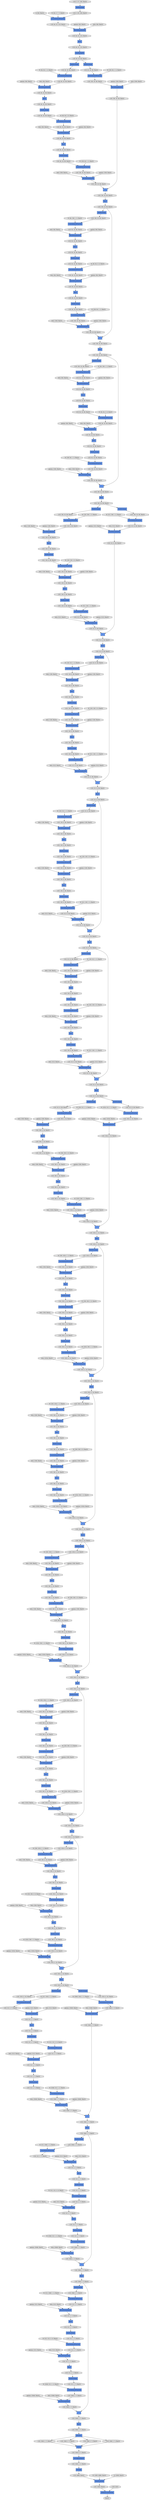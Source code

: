 digraph graphname{rankdir=TB;47201099251856 [label="beta: (512), float32",shape="octagon",fillcolor="#E0E0E0",style="filled"];47202326511824 [label="(128, 1024, 4, 14), float32",shape="octagon",fillcolor="#E0E0E0",style="filled"];47202326577488 [label="(128, 256, 4, 14), float32",shape="octagon",fillcolor="#E0E0E0",style="filled"];47200996032848 [label="W: (128, 512, 1, 1), float32",shape="octagon",fillcolor="#E0E0E0",style="filled"];47202326577616 [label="BatchNormalization",shape="record",fillcolor="#6495ED",style="filled"];47201099252240 [label="W: (512, 512, 3, 3), float32",shape="octagon",fillcolor="#E0E0E0",style="filled"];47200343884304 [label="b: (64), float32",shape="octagon",fillcolor="#E0E0E0",style="filled"];47202326577744 [label="(128, 256, 4, 14), float32",shape="octagon",fillcolor="#E0E0E0",style="filled"];47202326512208 [label="(128, 256, 4, 14), float32",shape="octagon",fillcolor="#E0E0E0",style="filled"];47202326577872 [label="BatchNormalization",shape="record",fillcolor="#6495ED",style="filled"];47200996033296 [label="gamma: (128), float32",shape="octagon",fillcolor="#E0E0E0",style="filled"];47202326578000 [label="(128, 256, 4, 14), float32",shape="octagon",fillcolor="#E0E0E0",style="filled"];47201099252688 [label="gamma: (512), float32",shape="octagon",fillcolor="#E0E0E0",style="filled"];47202326512592 [label="BatchNormalization",shape="record",fillcolor="#6495ED",style="filled"];47200996033616 [label="beta: (128), float32",shape="octagon",fillcolor="#E0E0E0",style="filled"];47202326578384 [label="(128, 256, 4, 14), float32",shape="octagon",fillcolor="#E0E0E0",style="filled"];47202326512848 [label="BatchNormalization",shape="record",fillcolor="#6495ED",style="filled"];47201099253008 [label="beta: (512), float32",shape="octagon",fillcolor="#E0E0E0",style="filled"];47202326512912 [label="(128, 256, 4, 14), float32",shape="octagon",fillcolor="#E0E0E0",style="filled"];47202326513040 [label="Convolution2DFunction",shape="record",fillcolor="#6495ED",style="filled"];47200996034000 [label="W: (128, 128, 3, 3), float32",shape="octagon",fillcolor="#E0E0E0",style="filled"];47202326513168 [label="(128, 256, 4, 14), float32",shape="octagon",fillcolor="#E0E0E0",style="filled"];47201099253392 [label="W: (2048, 512, 1, 1), float32",shape="octagon",fillcolor="#E0E0E0",style="filled"];47202326513296 [label="HaloExchange",shape="record",fillcolor="#6495ED",style="filled"];47202326513424 [label="(128, 256, 4, 14), float32",shape="octagon",fillcolor="#E0E0E0",style="filled"];47202326579024 [label="Convolution2DFunction",shape="record",fillcolor="#6495ED",style="filled"];47202326579088 [label="(128, 256, 4, 14), float32",shape="octagon",fillcolor="#E0E0E0",style="filled"];47200996034448 [label="gamma: (128), float32",shape="octagon",fillcolor="#E0E0E0",style="filled"];47202326579216 [label="ReLU",shape="record",fillcolor="#6495ED",style="filled"];47201099253840 [label="gamma: (2048), float32",shape="octagon",fillcolor="#E0E0E0",style="filled"];47202326579344 [label="(128, 256, 4, 14), float32",shape="octagon",fillcolor="#E0E0E0",style="filled"];47202326513808 [label="(128, 256, 4, 14), float32",shape="octagon",fillcolor="#E0E0E0",style="filled"];47202319435920 [label="BatchNormalization",shape="record",fillcolor="#6495ED",style="filled"];47200996034768 [label="beta: (128), float32",shape="octagon",fillcolor="#E0E0E0",style="filled"];47202326579472 [label="_ + _",shape="record",fillcolor="#6495ED",style="filled"];47201099254160 [label="beta: (2048), float32",shape="octagon",fillcolor="#E0E0E0",style="filled"];47202326579600 [label="(128, 256, 4, 14), float32",shape="octagon",fillcolor="#E0E0E0",style="filled"];47200343886288 [label="W: (64, 3, 7, 7), float32",shape="octagon",fillcolor="#E0E0E0",style="filled"];47202326514192 [label="Convolution2DFunction",shape="record",fillcolor="#6495ED",style="filled"];47200996035152 [label="W: (512, 128, 1, 1), float32",shape="octagon",fillcolor="#E0E0E0",style="filled"];47202326579856 [label="(128, 1024, 4, 14), float32",shape="octagon",fillcolor="#E0E0E0",style="filled"];47202326579920 [label="HaloExchange",shape="record",fillcolor="#6495ED",style="filled"];47202326579984 [label="(128, 1024, 4, 14), float32",shape="octagon",fillcolor="#E0E0E0",style="filled"];47202326514448 [label="BatchNormalization",shape="record",fillcolor="#6495ED",style="filled"];47202326514512 [label="(128, 256, 4, 14), float32",shape="octagon",fillcolor="#E0E0E0",style="filled"];47202326580112 [label="(128, 1024, 4, 14), float32",shape="octagon",fillcolor="#E0E0E0",style="filled"];47201099254736 [label="W: (512, 2048, 1, 1), float32",shape="octagon",fillcolor="#E0E0E0",style="filled"];47202326580176 [label="ReLU",shape="record",fillcolor="#6495ED",style="filled"];47202326514640 [label="ReLU",shape="record",fillcolor="#6495ED",style="filled"];47200996035600 [label="gamma: (512), float32",shape="octagon",fillcolor="#E0E0E0",style="filled"];47202326514768 [label="(128, 256, 4, 14), float32",shape="octagon",fillcolor="#E0E0E0",style="filled"];47202326580368 [label="BatchNormalization",shape="record",fillcolor="#6495ED",style="filled"];47202319436944 [label="HaloExchange",shape="record",fillcolor="#6495ED",style="filled"];47202326514896 [label="_ + _",shape="record",fillcolor="#6495ED",style="filled"];47202318978256 [label="(128, 3, 57, 226), float32",shape="octagon",fillcolor="#E0E0E0",style="filled"];47202326515024 [label="(128, 256, 4, 14), float32",shape="octagon",fillcolor="#E0E0E0",style="filled"];47200996035920 [label="beta: (512), float32",shape="octagon",fillcolor="#E0E0E0",style="filled"];47201099255184 [label="gamma: (512), float32",shape="octagon",fillcolor="#E0E0E0",style="filled"];47202326580624 [label="Convolution2DFunction",shape="record",fillcolor="#6495ED",style="filled"];47202326580688 [label="(128, 1024, 4, 14), float32",shape="octagon",fillcolor="#E0E0E0",style="filled"];47202326515216 [label="ReLU",shape="record",fillcolor="#6495ED",style="filled"];47202326515344 [label="HaloExchange",shape="record",fillcolor="#6495ED",style="filled"];47201099255504 [label="beta: (512), float32",shape="octagon",fillcolor="#E0E0E0",style="filled"];47202326515408 [label="(128, 1024, 4, 14), float32",shape="octagon",fillcolor="#E0E0E0",style="filled"];47202326515536 [label="(128, 1024, 4, 14), float32",shape="octagon",fillcolor="#E0E0E0",style="filled"];47202326515600 [label="Convolution2DFunction",shape="record",fillcolor="#6495ED",style="filled"];47200996036496 [label="W: (128, 512, 1, 1), float32",shape="octagon",fillcolor="#E0E0E0",style="filled"];47202319044560 [label="Convolution2DFunction",shape="record",fillcolor="#6495ED",style="filled"];47202326548624 [label="(128, 256, 4, 14), float32",shape="octagon",fillcolor="#E0E0E0",style="filled"];47202326679760 [label="(128, 2048, 2, 7), float32",shape="octagon",fillcolor="#E0E0E0",style="filled"];47202270482640 [label="(128, 64, 16, 56), float32",shape="octagon",fillcolor="#E0E0E0",style="filled"];47202270482704 [label="(128, 64, 16, 56), float32",shape="octagon",fillcolor="#E0E0E0",style="filled"];47202326679888 [label="(128, 2048, 2, 7), float32",shape="octagon",fillcolor="#E0E0E0",style="filled"];47202270482768 [label="Convolution2DFunction",shape="record",fillcolor="#6495ED",style="filled"];47201099190672 [label="W: (256, 256, 3, 3), float32",shape="octagon",fillcolor="#E0E0E0",style="filled"];47202326548880 [label="(128, 256, 4, 14), float32",shape="octagon",fillcolor="#E0E0E0",style="filled"];47200996004240 [label="gamma: (128), float32",shape="octagon",fillcolor="#E0E0E0",style="filled"];47202270482832 [label="BatchNormalization",shape="record",fillcolor="#6495ED",style="filled"];47202326549072 [label="_ + _",shape="record",fillcolor="#6495ED",style="filled"];47202326549136 [label="HaloExchange",shape="record",fillcolor="#6495ED",style="filled"];47202270483088 [label="BatchNormalization",shape="record",fillcolor="#6495ED",style="filled"];47200996004560 [label="beta: (128), float32",shape="octagon",fillcolor="#E0E0E0",style="filled"];47202326680336 [label="(128, 2048, 2, 7), float32",shape="octagon",fillcolor="#E0E0E0",style="filled"];47202326549264 [label="(128, 1024, 4, 14), float32",shape="octagon",fillcolor="#E0E0E0",style="filled"];47202270483216 [label="HaloExchange",shape="record",fillcolor="#6495ED",style="filled"];47201099191120 [label="gamma: (256), float32",shape="octagon",fillcolor="#E0E0E0",style="filled"];47202326549392 [label="(128, 1024, 4, 14), float32",shape="octagon",fillcolor="#E0E0E0",style="filled"];47202270483344 [label="(128, 256, 16, 56), float32",shape="octagon",fillcolor="#E0E0E0",style="filled"];47202326549456 [label="BatchNormalization",shape="record",fillcolor="#6495ED",style="filled"];47202326680592 [label="(128, 2048, 2, 7), float32",shape="octagon",fillcolor="#E0E0E0",style="filled"];47200996004944 [label="W: (128, 128, 3, 3), float32",shape="octagon",fillcolor="#E0E0E0",style="filled"];47202326549648 [label="Convolution2DFunction",shape="record",fillcolor="#6495ED",style="filled"];47201099191440 [label="beta: (256), float32",shape="octagon",fillcolor="#E0E0E0",style="filled"];47202326680848 [label="(128), int32",shape="octagon",fillcolor="#E0E0E0",style="filled"];47202326680912 [label="(128, 2048, 2, 7), float32",shape="octagon",fillcolor="#E0E0E0",style="filled"];47202326549904 [label="Convolution2DFunction",shape="record",fillcolor="#6495ED",style="filled"];47202268779920 [label="MaxPoolingND",shape="record",fillcolor="#6495ED",style="filled"];47202326549968 [label="(128, 1024, 4, 14), float32",shape="octagon",fillcolor="#E0E0E0",style="filled"];47202270483920 [label="(128, 64, 16, 56), float32",shape="octagon",fillcolor="#E0E0E0",style="filled"];47201099191824 [label="W: (1024, 256, 1, 1), float32",shape="octagon",fillcolor="#E0E0E0",style="filled"];47200996005392 [label="gamma: (128), float32",shape="octagon",fillcolor="#E0E0E0",style="filled"];47202326681232 [label="(128, 2048, 8, 7), float32",shape="octagon",fillcolor="#E0E0E0",style="filled"];47202270484240 [label="(128, 256, 16, 56), float32",shape="octagon",fillcolor="#E0E0E0",style="filled"];47200996005712 [label="beta: (128), float32",shape="octagon",fillcolor="#E0E0E0",style="filled"];47202326550480 [label="HaloExchange",shape="record",fillcolor="#6495ED",style="filled"];47201099192272 [label="gamma: (1024), float32",shape="octagon",fillcolor="#E0E0E0",style="filled"];47202326681616 [label="LinearFunction",shape="record",fillcolor="#6495ED",style="filled"];47202326550544 [label="(128, 1024, 4, 14), float32",shape="octagon",fillcolor="#E0E0E0",style="filled"];47202326681744 [label="(128, 2048, 2, 1), float32",shape="octagon",fillcolor="#E0E0E0",style="filled"];47202326550736 [label="(128, 1024, 4, 14), float32",shape="octagon",fillcolor="#E0E0E0",style="filled"];47200996006096 [label="W: (512, 128, 1, 1), float32",shape="octagon",fillcolor="#E0E0E0",style="filled"];47202319210704 [label="(128, 64, 32, 113), float32",shape="octagon",fillcolor="#E0E0E0",style="filled"];47201099192592 [label="beta: (1024), float32",shape="octagon",fillcolor="#E0E0E0",style="filled"];47202270484816 [label="HaloExchange",shape="record",fillcolor="#6495ED",style="filled"];47202270484944 [label="(128, 256, 16, 56), float32",shape="octagon",fillcolor="#E0E0E0",style="filled"];47202326551056 [label="ReLU",shape="record",fillcolor="#6495ED",style="filled"];47202326551120 [label="(128, 256, 4, 14), float32",shape="octagon",fillcolor="#E0E0E0",style="filled"];47200996006544 [label="gamma: (512), float32",shape="octagon",fillcolor="#E0E0E0",style="filled"];47202270485136 [label="ReLU",shape="record",fillcolor="#6495ED",style="filled"];47201099193232 [label="W: (256, 1024, 1, 1), float32",shape="octagon",fillcolor="#E0E0E0",style="filled"];47202326682576 [label="(128, 4096), float32",shape="octagon",fillcolor="#E0E0E0",style="filled"];47202326551504 [label="Convolution2DFunction",shape="record",fillcolor="#6495ED",style="filled"];47200996006864 [label="beta: (512), float32",shape="octagon",fillcolor="#E0E0E0",style="filled"];47202270485584 [label="(128, 64, 16, 56), float32",shape="octagon",fillcolor="#E0E0E0",style="filled"];47202326551760 [label="BatchNormalization",shape="record",fillcolor="#6495ED",style="filled"];47202326551824 [label="(128, 256, 4, 14), float32",shape="octagon",fillcolor="#E0E0E0",style="filled"];47202270485776 [label="(128, 256, 16, 56), float32",shape="octagon",fillcolor="#E0E0E0",style="filled"];47201099193680 [label="gamma: (256), float32",shape="octagon",fillcolor="#E0E0E0",style="filled"];47200996007248 [label="W: (512, 256, 1, 1), float32",shape="octagon",fillcolor="#E0E0E0",style="filled"];47202326683024 [label="(128, 1000), float32",shape="octagon",fillcolor="#E0E0E0",style="filled"];47202326551952 [label="ReLU",shape="record",fillcolor="#6495ED",style="filled"];47202270485968 [label="Convolution2DFunction",shape="record",fillcolor="#6495ED",style="filled"];47202326683152 [label="float32",shape="octagon",fillcolor="#E0E0E0",style="filled"];47202326552080 [label="(128, 256, 4, 14), float32",shape="octagon",fillcolor="#E0E0E0",style="filled"];47201099194000 [label="beta: (256), float32",shape="octagon",fillcolor="#E0E0E0",style="filled"];47202326552208 [label="HaloExchange",shape="record",fillcolor="#6495ED",style="filled"];47202270486160 [label="ReLU",shape="record",fillcolor="#6495ED",style="filled"];47202326552336 [label="(128, 256, 4, 14), float32",shape="octagon",fillcolor="#E0E0E0",style="filled"];47200996007696 [label="gamma: (512), float32",shape="octagon",fillcolor="#E0E0E0",style="filled"];47202270486288 [label="(128, 256, 16, 56), float32",shape="octagon",fillcolor="#E0E0E0",style="filled"];47202326552528 [label="ReLU",shape="record",fillcolor="#6495ED",style="filled"];47202270519376 [label="HaloExchange",shape="record",fillcolor="#6495ED",style="filled"];47202326421648 [label="(128, 128, 8, 28), float32",shape="octagon",fillcolor="#E0E0E0",style="filled"];47202326421776 [label="BatchNormalization",shape="record",fillcolor="#6495ED",style="filled"];47202270519568 [label="BatchNormalization",shape="record",fillcolor="#6495ED",style="filled"];47202270519632 [label="(128, 64, 16, 56), float32",shape="octagon",fillcolor="#E0E0E0",style="filled"];47201099129232 [label="W: (256, 1024, 1, 1), float32",shape="octagon",fillcolor="#E0E0E0",style="filled"];47202326421904 [label="(128, 128, 8, 28), float32",shape="octagon",fillcolor="#E0E0E0",style="filled"];47202270519696 [label="Convolution2DFunction",shape="record",fillcolor="#6495ED",style="filled"];47202326422032 [label="BatchNormalization",shape="record",fillcolor="#6495ED",style="filled"];47202326422160 [label="(128, 128, 8, 28), float32",shape="octagon",fillcolor="#E0E0E0",style="filled"];47201099129680 [label="gamma: (256), float32",shape="octagon",fillcolor="#E0E0E0",style="filled"];47202270520144 [label="_ + _",shape="record",fillcolor="#6495ED",style="filled"];47202270520208 [label="(128, 256, 16, 56), float32",shape="octagon",fillcolor="#E0E0E0",style="filled"];47202270520272 [label="(128, 256, 16, 56), float32",shape="octagon",fillcolor="#E0E0E0",style="filled"];47202326422544 [label="(128, 128, 8, 28), float32",shape="octagon",fillcolor="#E0E0E0",style="filled"];47202270520336 [label="(128, 256, 16, 56), float32",shape="octagon",fillcolor="#E0E0E0",style="filled"];47201099130000 [label="beta: (256), float32",shape="octagon",fillcolor="#E0E0E0",style="filled"];47202270520464 [label="ReLU",shape="record",fillcolor="#6495ED",style="filled"];47202270520528 [label="(128, 256, 16, 56), float32",shape="octagon",fillcolor="#E0E0E0",style="filled"];47202270520720 [label="(128, 64, 16, 56), float32",shape="octagon",fillcolor="#E0E0E0",style="filled"];47202270520784 [label="Reshape",shape="record",fillcolor="#6495ED",style="filled"];47201099130384 [label="W: (256, 256, 3, 3), float32",shape="octagon",fillcolor="#E0E0E0",style="filled"];47202270520848 [label="BatchNormalization",shape="record",fillcolor="#6495ED",style="filled"];47202270520912 [label="(128, 256, 16, 56), float32",shape="octagon",fillcolor="#E0E0E0",style="filled"];47202326423184 [label="Convolution2DFunction",shape="record",fillcolor="#6495ED",style="filled"];47202326423248 [label="(128, 128, 8, 28), float32",shape="octagon",fillcolor="#E0E0E0",style="filled"];47202270521040 [label="(128, 64, 16, 56), float32",shape="octagon",fillcolor="#E0E0E0",style="filled"];47202326423376 [label="ReLU",shape="record",fillcolor="#6495ED",style="filled"];47202270521232 [label="BatchNormalization",shape="record",fillcolor="#6495ED",style="filled"];47201099130832 [label="gamma: (256), float32",shape="octagon",fillcolor="#E0E0E0",style="filled"];47202326423504 [label="(128, 128, 8, 28), float32",shape="octagon",fillcolor="#E0E0E0",style="filled"];47202270521360 [label="Convolution2DFunction",shape="record",fillcolor="#6495ED",style="filled"];47202326423632 [label="_ + _",shape="record",fillcolor="#6495ED",style="filled"];47202270521424 [label="(128, 256, 16, 56), float32",shape="octagon",fillcolor="#E0E0E0",style="filled"];47202326423760 [label="(128, 128, 8, 28), float32",shape="octagon",fillcolor="#E0E0E0",style="filled"];47201099131152 [label="beta: (256), float32",shape="octagon",fillcolor="#E0E0E0",style="filled"];47202270521680 [label="BatchNormalization",shape="record",fillcolor="#6495ED",style="filled"];47202326423952 [label="ReLU",shape="record",fillcolor="#6495ED",style="filled"];47202326424016 [label="HaloExchange",shape="record",fillcolor="#6495ED",style="filled"];47202270521808 [label="ReLU",shape="record",fillcolor="#6495ED",style="filled"];47202326424144 [label="(128, 512, 8, 28), float32",shape="octagon",fillcolor="#E0E0E0",style="filled"];47202270521936 [label="(128, 64, 16, 56), float32",shape="octagon",fillcolor="#E0E0E0",style="filled"];47201099131536 [label="W: (1024, 256, 1, 1), float32",shape="octagon",fillcolor="#E0E0E0",style="filled"];47202326424272 [label="(128, 512, 8, 28), float32",shape="octagon",fillcolor="#E0E0E0",style="filled"];47202326424336 [label="BatchNormalization",shape="record",fillcolor="#6495ED",style="filled"];47202270522256 [label="(128, 64, 16, 56), float32",shape="octagon",fillcolor="#E0E0E0",style="filled"];47202326424528 [label="ReLU",shape="record",fillcolor="#6495ED",style="filled"];47202270522384 [label="HaloExchange",shape="record",fillcolor="#6495ED",style="filled"];47201099131984 [label="gamma: (1024), float32",shape="octagon",fillcolor="#E0E0E0",style="filled"];47202270522512 [label="(128, 64, 16, 56), float32",shape="octagon",fillcolor="#E0E0E0",style="filled"];47202318920848 [label="ReLU",shape="record",fillcolor="#6495ED",style="filled"];47202326424784 [label="Convolution2DFunction",shape="record",fillcolor="#6495ED",style="filled"];47202326424848 [label="(128, 512, 8, 28), float32",shape="octagon",fillcolor="#E0E0E0",style="filled"];47202270522640 [label="(128, 64, 16, 56), float32",shape="octagon",fillcolor="#E0E0E0",style="filled"];47201099132304 [label="beta: (1024), float32",shape="octagon",fillcolor="#E0E0E0",style="filled"];47202270522960 [label="(128, 64, 16, 56), float32",shape="octagon",fillcolor="#E0E0E0",style="filled"];47202270523088 [label="Convolution2DFunction",shape="record",fillcolor="#6495ED",style="filled"];47202326425360 [label="ReLU",shape="record",fillcolor="#6495ED",style="filled"];47202270523152 [label="(128, 256, 16, 56), float32",shape="octagon",fillcolor="#E0E0E0",style="filled"];47202326425424 [label="(128, 512, 8, 28), float32",shape="octagon",fillcolor="#E0E0E0",style="filled"];47201099132880 [label="W: (256, 1024, 1, 1), float32",shape="octagon",fillcolor="#E0E0E0",style="filled"];47202326425552 [label="(128, 512, 8, 28), float32",shape="octagon",fillcolor="#E0E0E0",style="filled"];47202270523344 [label="HaloExchange",shape="record",fillcolor="#6495ED",style="filled"];47200996077648 [label="gamma: (256), float32",shape="octagon",fillcolor="#E0E0E0",style="filled"];47202319675472 [label="Convolution2DFunction",shape="record",fillcolor="#6495ED",style="filled"];47202270556240 [label="(128, 64, 16, 56), float32",shape="octagon",fillcolor="#E0E0E0",style="filled"];47202326622352 [label="_ + _",shape="record",fillcolor="#6495ED",style="filled"];47202319675536 [label="(128, 512, 8, 28), float32",shape="octagon",fillcolor="#E0E0E0",style="filled"];47200996012176 [label="beta: (512), float32",shape="octagon",fillcolor="#E0E0E0",style="filled"];47202270556368 [label="(128, 64, 32, 113), float32",shape="octagon",fillcolor="#E0E0E0",style="filled"];47202326491408 [label="(128, 256, 4, 14), float32",shape="octagon",fillcolor="#E0E0E0",style="filled"];47202326458640 [label="(128, 512, 8, 28), float32",shape="octagon",fillcolor="#E0E0E0",style="filled"];47202270556432 [label="HaloExchange",shape="record",fillcolor="#6495ED",style="filled"];47202326458704 [label="(128, 512, 8, 28), float32",shape="octagon",fillcolor="#E0E0E0",style="filled"];47202326622608 [label="BatchNormalization",shape="record",fillcolor="#6495ED",style="filled"];47202326491536 [label="BatchNormalization",shape="record",fillcolor="#6495ED",style="filled"];47200996077968 [label="beta: (256), float32",shape="octagon",fillcolor="#E0E0E0",style="filled"];47202270556560 [label="Convolution2DFunction",shape="record",fillcolor="#6495ED",style="filled"];47202326655440 [label="(128, 512, 2, 7), float32",shape="octagon",fillcolor="#E0E0E0",style="filled"];47202326622672 [label="(128, 2048, 2, 7), float32",shape="octagon",fillcolor="#E0E0E0",style="filled"];47202270556624 [label="ReLU",shape="record",fillcolor="#6495ED",style="filled"];47202326491664 [label="(128, 256, 4, 14), float32",shape="octagon",fillcolor="#E0E0E0",style="filled"];47202319675920 [label="(128, 512, 8, 28), float32",shape="octagon",fillcolor="#E0E0E0",style="filled"];47202326655568 [label="BatchNormalization",shape="record",fillcolor="#6495ED",style="filled"];47202319675984 [label="HaloExchange",shape="record",fillcolor="#6495ED",style="filled"];47202326491792 [label="BatchNormalization",shape="record",fillcolor="#6495ED",style="filled"];47202319676048 [label="(128, 512, 8, 28), float32",shape="octagon",fillcolor="#E0E0E0",style="filled"];47202326655696 [label="(128, 512, 2, 7), float32",shape="octagon",fillcolor="#E0E0E0",style="filled"];47200996012752 [label="W: (128, 512, 1, 1), float32",shape="octagon",fillcolor="#E0E0E0",style="filled"];47202326491920 [label="(128, 256, 4, 14), float32",shape="octagon",fillcolor="#E0E0E0",style="filled"];47200996078352 [label="W: (256, 256, 3, 3), float32",shape="octagon",fillcolor="#E0E0E0",style="filled"];47202319676176 [label="(128, 512, 8, 28), float32",shape="octagon",fillcolor="#E0E0E0",style="filled"];47202270556944 [label="(128, 64, 16, 56), float32",shape="octagon",fillcolor="#E0E0E0",style="filled"];47202326459216 [label="AllGather",shape="record",fillcolor="#6495ED",style="filled"];47202326655824 [label="BatchNormalization",shape="record",fillcolor="#6495ED",style="filled"];47202326623056 [label="(128, 2048, 2, 7), float32",shape="octagon",fillcolor="#E0E0E0",style="filled"];47202270557008 [label="ReLU",shape="record",fillcolor="#6495ED",style="filled"];47202326623120 [label="HaloExchange",shape="record",fillcolor="#6495ED",style="filled"];47202326459280 [label="(128, 512, 8, 28), float32",shape="octagon",fillcolor="#E0E0E0",style="filled"];47202326655952 [label="(128, 512, 2, 7), float32",shape="octagon",fillcolor="#E0E0E0",style="filled"];47202326623184 [label="(128, 2048, 2, 7), float32",shape="octagon",fillcolor="#E0E0E0",style="filled"];47202270557136 [label="ReLU",shape="record",fillcolor="#6495ED",style="filled"];47202319676432 [label="BatchNormalization",shape="record",fillcolor="#6495ED",style="filled"];47202270557200 [label="(128, 64, 16, 56), float32",shape="octagon",fillcolor="#E0E0E0",style="filled"];47202326623312 [label="(128, 2048, 2, 7), float32",shape="octagon",fillcolor="#E0E0E0",style="filled"];47202326492304 [label="(128, 256, 4, 14), float32",shape="octagon",fillcolor="#E0E0E0",style="filled"];47200996013200 [label="gamma: (128), float32",shape="octagon",fillcolor="#E0E0E0",style="filled"];47202270557328 [label="(128, 64, 16, 56), float32",shape="octagon",fillcolor="#E0E0E0",style="filled"];47200996078800 [label="gamma: (256), float32",shape="octagon",fillcolor="#E0E0E0",style="filled"];47202319676688 [label="Convolution2DFunction",shape="record",fillcolor="#6495ED",style="filled"];47202326656336 [label="(128, 512, 2, 7), float32",shape="octagon",fillcolor="#E0E0E0",style="filled"];47202326623568 [label="Convolution2DFunction",shape="record",fillcolor="#6495ED",style="filled"];47202319676752 [label="(128, 512, 8, 28), float32",shape="octagon",fillcolor="#E0E0E0",style="filled"];47202270557520 [label="BatchNormalization",shape="record",fillcolor="#6495ED",style="filled"];47202326459792 [label="(128, 256, 4, 14), float32",shape="octagon",fillcolor="#E0E0E0",style="filled"];47200996013520 [label="beta: (128), float32",shape="octagon",fillcolor="#E0E0E0",style="filled"];47200996079120 [label="beta: (256), float32",shape="octagon",fillcolor="#E0E0E0",style="filled"];47202270557712 [label="(128, 64, 16, 56), float32",shape="octagon",fillcolor="#E0E0E0",style="filled"];47202326623824 [label="Convolution2DFunction",shape="record",fillcolor="#6495ED",style="filled"];47202270557776 [label="(128, 64, 16, 56), float32",shape="octagon",fillcolor="#E0E0E0",style="filled"];47202326623888 [label="(128, 2048, 2, 7), float32",shape="octagon",fillcolor="#E0E0E0",style="filled"];47202270557904 [label="Convolution2DFunction",shape="record",fillcolor="#6495ED",style="filled"];47202326492944 [label="Convolution2DFunction",shape="record",fillcolor="#6495ED",style="filled"];47202326460176 [label="Convolution2DFunction",shape="record",fillcolor="#6495ED",style="filled"];47202326493008 [label="(128, 256, 4, 14), float32",shape="octagon",fillcolor="#E0E0E0",style="filled"];47202319677264 [label="HaloExchange",shape="record",fillcolor="#6495ED",style="filled"];47200996013904 [label="W: (128, 128, 3, 3), float32",shape="octagon",fillcolor="#E0E0E0",style="filled"];47200996079504 [label="W: (1024, 256, 1, 1), float32",shape="octagon",fillcolor="#E0E0E0",style="filled"];47202319677328 [label="(128, 512, 8, 28), float32",shape="octagon",fillcolor="#E0E0E0",style="filled"];47202326493136 [label="ReLU",shape="record",fillcolor="#6495ED",style="filled"];47202326656976 [label="Convolution2DFunction",shape="record",fillcolor="#6495ED",style="filled"];47202326657040 [label="(128, 512, 2, 7), float32",shape="octagon",fillcolor="#E0E0E0",style="filled"];47202326460432 [label="BatchNormalization",shape="record",fillcolor="#6495ED",style="filled"];47202270558224 [label="HaloExchange",shape="record",fillcolor="#6495ED",style="filled"];47202319251472 [label="(128, 64, 32, 113), float32",shape="octagon",fillcolor="#E0E0E0",style="filled"];47202326493264 [label="(128, 256, 4, 14), float32",shape="octagon",fillcolor="#E0E0E0",style="filled"];47202326460496 [label="(128, 256, 4, 14), float32",shape="octagon",fillcolor="#E0E0E0",style="filled"];47202326657168 [label="ReLU",shape="record",fillcolor="#6495ED",style="filled"];47202326624400 [label="HaloExchange",shape="record",fillcolor="#6495ED",style="filled"];47202270558352 [label="BatchNormalization",shape="record",fillcolor="#6495ED",style="filled"];47202326624464 [label="(128, 2048, 2, 7), float32",shape="octagon",fillcolor="#E0E0E0",style="filled"];47202326493392 [label="_ + _",shape="record",fillcolor="#6495ED",style="filled"];47202326460624 [label="Convolution2DFunction",shape="record",fillcolor="#6495ED",style="filled"];47202319251664 [label="HaloExchange",shape="record",fillcolor="#6495ED",style="filled"];47202326657296 [label="(128, 512, 2, 7), float32",shape="octagon",fillcolor="#E0E0E0",style="filled"];47200996014352 [label="gamma: (128), float32",shape="octagon",fillcolor="#E0E0E0",style="filled"];47202270558480 [label="BatchNormalization",shape="record",fillcolor="#6495ED",style="filled"];47202326493520 [label="(128, 256, 4, 14), float32",shape="octagon",fillcolor="#E0E0E0",style="filled"];47200996079952 [label="gamma: (1024), float32",shape="octagon",fillcolor="#E0E0E0",style="filled"];47202326460752 [label="(128, 256, 4, 14), float32",shape="octagon",fillcolor="#E0E0E0",style="filled"];47202319677776 [label="ReLU",shape="record",fillcolor="#6495ED",style="filled"];47202326657424 [label="_ + _",shape="record",fillcolor="#6495ED",style="filled"];47202319677840 [label="(128, 128, 8, 28), float32",shape="octagon",fillcolor="#E0E0E0",style="filled"];47202270558544 [label="(128, 64, 16, 56), float32",shape="octagon",fillcolor="#E0E0E0",style="filled"];47202326460880 [label="HaloExchange",shape="record",fillcolor="#6495ED",style="filled"];47202326657552 [label="(128, 512, 2, 7), float32",shape="octagon",fillcolor="#E0E0E0",style="filled"];47202326493712 [label="ReLU",shape="record",fillcolor="#6495ED",style="filled"];47202270558736 [label="Convolution2DFunction",shape="record",fillcolor="#6495ED",style="filled"];47202326493776 [label="HaloExchange",shape="record",fillcolor="#6495ED",style="filled"];47202326461008 [label="(128, 256, 4, 14), float32",shape="octagon",fillcolor="#E0E0E0",style="filled"];47200996014672 [label="beta: (128), float32",shape="octagon",fillcolor="#E0E0E0",style="filled"];47202326624912 [label="ReLU",shape="record",fillcolor="#6495ED",style="filled"];47200996080272 [label="beta: (1024), float32",shape="octagon",fillcolor="#E0E0E0",style="filled"];47202326624976 [label="(128, 512, 2, 7), float32",shape="octagon",fillcolor="#E0E0E0",style="filled"];47202326493904 [label="(128, 1024, 4, 14), float32",shape="octagon",fillcolor="#E0E0E0",style="filled"];47202319678224 [label="Convolution2DFunction",shape="record",fillcolor="#6495ED",style="filled"];47202326494032 [label="(128, 1024, 4, 14), float32",shape="octagon",fillcolor="#E0E0E0",style="filled"];47202326657936 [label="(128, 2048, 2, 7), float32",shape="octagon",fillcolor="#E0E0E0",style="filled"];47202326494096 [label="BatchNormalization",shape="record",fillcolor="#6495ED",style="filled"];47202326461328 [label="_ + _",shape="record",fillcolor="#6495ED",style="filled"];47202326461392 [label="(128, 256, 4, 14), float32",shape="octagon",fillcolor="#E0E0E0",style="filled"];47200996015056 [label="W: (512, 128, 1, 1), float32",shape="octagon",fillcolor="#E0E0E0",style="filled"];47202326658064 [label="(128, 2048, 2, 7), float32",shape="octagon",fillcolor="#E0E0E0",style="filled"];47200996080656 [label="W: (1024, 512, 1, 1), float32",shape="octagon",fillcolor="#E0E0E0",style="filled"];47202319678480 [label="BatchNormalization",shape="record",fillcolor="#6495ED",style="filled"];47202326625360 [label="Convolution2DFunction",shape="record",fillcolor="#6495ED",style="filled"];47202326494288 [label="ReLU",shape="record",fillcolor="#6495ED",style="filled"];47202319678544 [label="(128, 128, 8, 28), float32",shape="octagon",fillcolor="#E0E0E0",style="filled"];47202319678672 [label="_ + _",shape="record",fillcolor="#6495ED",style="filled"];47202326658320 [label="AveragePooling2D",shape="record",fillcolor="#6495ED",style="filled"];47202326625616 [label="BatchNormalization",shape="record",fillcolor="#6495ED",style="filled"];47202326494544 [label="Convolution2DFunction",shape="record",fillcolor="#6495ED",style="filled"];47202326461776 [label="Convolution2DFunction",shape="record",fillcolor="#6495ED",style="filled"];47202319678800 [label="(128, 128, 8, 28), float32",shape="octagon",fillcolor="#E0E0E0",style="filled"];47202326625680 [label="(128, 512, 2, 7), float32",shape="octagon",fillcolor="#E0E0E0",style="filled"];47202326494608 [label="(128, 1024, 4, 14), float32",shape="octagon",fillcolor="#E0E0E0",style="filled"];47200996015504 [label="gamma: (512), float32",shape="octagon",fillcolor="#E0E0E0",style="filled"];47200996081104 [label="gamma: (1024), float32",shape="octagon",fillcolor="#E0E0E0",style="filled"];47202319678928 [label="HaloExchange",shape="record",fillcolor="#6495ED",style="filled"];47202326625808 [label="ReLU",shape="record",fillcolor="#6495ED",style="filled"];47202326658640 [label="(128, 2048, 2, 7), float32",shape="octagon",fillcolor="#E0E0E0",style="filled"];47202326462032 [label="BatchNormalization",shape="record",fillcolor="#6495ED",style="filled"];47202319679056 [label="(128, 128, 8, 28), float32",shape="octagon",fillcolor="#E0E0E0",style="filled"];47202326625936 [label="(128, 512, 2, 7), float32",shape="octagon",fillcolor="#E0E0E0",style="filled"];47202326462096 [label="(128, 256, 4, 14), float32",shape="octagon",fillcolor="#E0E0E0",style="filled"];47200996015824 [label="beta: (512), float32",shape="octagon",fillcolor="#E0E0E0",style="filled"];47202326626064 [label="HaloExchange",shape="record",fillcolor="#6495ED",style="filled"];47200996081424 [label="beta: (1024), float32",shape="octagon",fillcolor="#E0E0E0",style="filled"];47202326462224 [label="HaloExchange",shape="record",fillcolor="#6495ED",style="filled"];47202326495120 [label="HaloExchange",shape="record",fillcolor="#6495ED",style="filled"];47202326626192 [label="(128, 512, 2, 7), float32",shape="octagon",fillcolor="#E0E0E0",style="filled"];47202326462352 [label="(128, 256, 4, 14), float32",shape="octagon",fillcolor="#E0E0E0",style="filled"];47202319679376 [label="ReLU",shape="record",fillcolor="#6495ED",style="filled"];47202326495184 [label="(128, 1024, 4, 14), float32",shape="octagon",fillcolor="#E0E0E0",style="filled"];47202319679440 [label="(128, 128, 8, 28), float32",shape="octagon",fillcolor="#E0E0E0",style="filled"];47201099169872 [label="gamma: (256), float32",shape="octagon",fillcolor="#E0E0E0",style="filled"];47201099268240 [label="W: (512, 512, 3, 3), float32",shape="octagon",fillcolor="#E0E0E0",style="filled"];47201099235536 [label="gamma: (512), float32",shape="octagon",fillcolor="#E0E0E0",style="filled"];47202326560976 [label="(128, 256, 4, 14), float32",shape="octagon",fillcolor="#E0E0E0",style="filled"];47200995918160 [label="gamma: (64), float32",shape="octagon",fillcolor="#E0E0E0",style="filled"];47201099170192 [label="beta: (256), float32",shape="octagon",fillcolor="#E0E0E0",style="filled"];47200996049296 [label="gamma: (128), float32",shape="octagon",fillcolor="#E0E0E0",style="filled"];47201099235856 [label="beta: (512), float32",shape="octagon",fillcolor="#E0E0E0",style="filled"];47201099268688 [label="gamma: (512), float32",shape="octagon",fillcolor="#E0E0E0",style="filled"];47200995918480 [label="beta: (64), float32",shape="octagon",fillcolor="#E0E0E0",style="filled"];47200996049616 [label="beta: (128), float32",shape="octagon",fillcolor="#E0E0E0",style="filled"];47201099170576 [label="W: (256, 256, 3, 3), float32",shape="octagon",fillcolor="#E0E0E0",style="filled"];47201099269008 [label="beta: (512), float32",shape="octagon",fillcolor="#E0E0E0",style="filled"];47201099236240 [label="W: (2048, 512, 1, 1), float32",shape="octagon",fillcolor="#E0E0E0",style="filled"];47202326561680 [label="(128, 256, 4, 14), float32",shape="octagon",fillcolor="#E0E0E0",style="filled"];47202326561808 [label="BatchNormalization",shape="record",fillcolor="#6495ED",style="filled"];47200995918864 [label="W: (64, 64, 3, 3), float32",shape="octagon",fillcolor="#E0E0E0",style="filled"];47200996050000 [label="W: (128, 128, 3, 3), float32",shape="octagon",fillcolor="#E0E0E0",style="filled"];47202326561936 [label="(128, 256, 4, 14), float32",shape="octagon",fillcolor="#E0E0E0",style="filled"];47201099171024 [label="gamma: (256), float32",shape="octagon",fillcolor="#E0E0E0",style="filled"];47201099269392 [label="W: (2048, 512, 1, 1), float32",shape="octagon",fillcolor="#E0E0E0",style="filled"];47201099236688 [label="gamma: (2048), float32",shape="octagon",fillcolor="#E0E0E0",style="filled"];47202326562192 [label="(128, 256, 4, 14), float32",shape="octagon",fillcolor="#E0E0E0",style="filled"];47200995919312 [label="gamma: (64), float32",shape="octagon",fillcolor="#E0E0E0",style="filled"];47201099171344 [label="beta: (256), float32",shape="octagon",fillcolor="#E0E0E0",style="filled"];47200996050448 [label="gamma: (128), float32",shape="octagon",fillcolor="#E0E0E0",style="filled"];47202326562384 [label="ReLU",shape="record",fillcolor="#6495ED",style="filled"];47201099237008 [label="beta: (2048), float32",shape="octagon",fillcolor="#E0E0E0",style="filled"];47202326562448 [label="HaloExchange",shape="record",fillcolor="#6495ED",style="filled"];47201099269840 [label="gamma: (2048), float32",shape="octagon",fillcolor="#E0E0E0",style="filled"];47202326562576 [label="(128, 1024, 4, 14), float32",shape="octagon",fillcolor="#E0E0E0",style="filled"];47200995919632 [label="beta: (64), float32",shape="octagon",fillcolor="#E0E0E0",style="filled"];47200996050768 [label="beta: (128), float32",shape="octagon",fillcolor="#E0E0E0",style="filled"];47202326562704 [label="(128, 1024, 4, 14), float32",shape="octagon",fillcolor="#E0E0E0",style="filled"];47201099171728 [label="W: (1024, 256, 1, 1), float32",shape="octagon",fillcolor="#E0E0E0",style="filled"];47202326562768 [label="BatchNormalization",shape="record",fillcolor="#6495ED",style="filled"];47201099270160 [label="beta: (2048), float32",shape="octagon",fillcolor="#E0E0E0",style="filled"];47201099237392 [label="W: (2048, 1024, 1, 1), float32",shape="octagon",fillcolor="#E0E0E0",style="filled"];47202326562960 [label="HaloExchange",shape="record",fillcolor="#6495ED",style="filled"];47200995920016 [label="W: (256, 64, 1, 1), float32",shape="octagon",fillcolor="#E0E0E0",style="filled"];47200996051152 [label="W: (512, 128, 1, 1), float32",shape="octagon",fillcolor="#E0E0E0",style="filled"];47201099172176 [label="gamma: (1024), float32",shape="octagon",fillcolor="#E0E0E0",style="filled"];47202326563216 [label="Convolution2DFunction",shape="record",fillcolor="#6495ED",style="filled"];47201099237840 [label="gamma: (2048), float32",shape="octagon",fillcolor="#E0E0E0",style="filled"];47202326563280 [label="(128, 1024, 4, 14), float32",shape="octagon",fillcolor="#E0E0E0",style="filled"];47200995920464 [label="gamma: (256), float32",shape="octagon",fillcolor="#E0E0E0",style="filled"];47200312216144 [label="HaloExchange",shape="record",fillcolor="#6495ED",style="filled"];47201099270800 [label="W: (1000, 4096), float32",shape="octagon",fillcolor="#E0E0E0",style="filled"];47201099172496 [label="beta: (1024), float32",shape="octagon",fillcolor="#E0E0E0",style="filled"];47200996051600 [label="gamma: (512), float32",shape="octagon",fillcolor="#E0E0E0",style="filled"];47201099238160 [label="beta: (2048), float32",shape="octagon",fillcolor="#E0E0E0",style="filled"];47200995920784 [label="beta: (256), float32",shape="octagon",fillcolor="#E0E0E0",style="filled"];47202326563792 [label="ReLU",shape="record",fillcolor="#6495ED",style="filled"];47200996051920 [label="beta: (512), float32",shape="octagon",fillcolor="#E0E0E0",style="filled"];47201099271184 [label="b: (1000), float32",shape="octagon",fillcolor="#E0E0E0",style="filled"];47202326563856 [label="(128, 1024, 4, 14), float32",shape="octagon",fillcolor="#E0E0E0",style="filled"];47202319060112 [label="HaloExchange",shape="record",fillcolor="#6495ED",style="filled"];47202326564048 [label="(128, 1024, 4, 14), float32",shape="octagon",fillcolor="#E0E0E0",style="filled"];47201099173072 [label="W: (256, 1024, 1, 1), float32",shape="octagon",fillcolor="#E0E0E0",style="filled"];47200995921168 [label="W: (256, 64, 1, 1), float32",shape="octagon",fillcolor="#E0E0E0",style="filled"];47201099238736 [label="W: (512, 2048, 1, 1), float32",shape="octagon",fillcolor="#E0E0E0",style="filled"];47202326564368 [label="ReLU",shape="record",fillcolor="#6495ED",style="filled"];47202326564432 [label="(128, 256, 4, 14), float32",shape="octagon",fillcolor="#E0E0E0",style="filled"];47200996052560 [label="W: (256, 512, 1, 1), float32",shape="octagon",fillcolor="#E0E0E0",style="filled"];47201099173520 [label="gamma: (256), float32",shape="octagon",fillcolor="#E0E0E0",style="filled"];47200995921616 [label="gamma: (256), float32",shape="octagon",fillcolor="#E0E0E0",style="filled"];47201099239184 [label="gamma: (512), float32",shape="octagon",fillcolor="#E0E0E0",style="filled"];47202326564816 [label="Convolution2DFunction",shape="record",fillcolor="#6495ED",style="filled"];47201099173840 [label="beta: (256), float32",shape="octagon",fillcolor="#E0E0E0",style="filled"];47202326597712 [label="(128, 1024, 4, 14), float32",shape="octagon",fillcolor="#E0E0E0",style="filled"];47201099206736 [label="W: (256, 256, 3, 3), float32",shape="octagon",fillcolor="#E0E0E0",style="filled"];47202326532240 [label="BatchNormalization",shape="record",fillcolor="#6495ED",style="filled"];47200995987792 [label="W: (64, 256, 1, 1), float32",shape="octagon",fillcolor="#E0E0E0",style="filled"];47202326532560 [label="(128, 1024, 4, 14), float32",shape="octagon",fillcolor="#E0E0E0",style="filled"];47202319389136 [label="HaloExchange",shape="record",fillcolor="#6495ED",style="filled"];47201099207184 [label="gamma: (256), float32",shape="octagon",fillcolor="#E0E0E0",style="filled"];47202326598224 [label="(128, 512, 2, 7), float32",shape="octagon",fillcolor="#E0E0E0",style="filled"];47200995988240 [label="gamma: (64), float32",shape="octagon",fillcolor="#E0E0E0",style="filled"];47201099207504 [label="beta: (256), float32",shape="octagon",fillcolor="#E0E0E0",style="filled"];47202326598608 [label="BatchNormalization",shape="record",fillcolor="#6495ED",style="filled"];47202326533072 [label="HaloExchange",shape="record",fillcolor="#6495ED",style="filled"];47202326533136 [label="(128, 1024, 4, 14), float32",shape="octagon",fillcolor="#E0E0E0",style="filled"];47200995988560 [label="beta: (64), float32",shape="octagon",fillcolor="#E0E0E0",style="filled"];47202326598864 [label="BatchNormalization",shape="record",fillcolor="#6495ED",style="filled"];47201099207888 [label="W: (1024, 256, 1, 1), float32",shape="octagon",fillcolor="#E0E0E0",style="filled"];47202326533328 [label="(128, 1024, 4, 14), float32",shape="octagon",fillcolor="#E0E0E0",style="filled"];47202326598928 [label="(128, 512, 2, 7), float32",shape="octagon",fillcolor="#E0E0E0",style="filled"];47202326599056 [label="Convolution2DFunction",shape="record",fillcolor="#6495ED",style="filled"];47200995988944 [label="W: (64, 64, 3, 3), float32",shape="octagon",fillcolor="#E0E0E0",style="filled"];47202326599184 [label="(128, 512, 2, 7), float32",shape="octagon",fillcolor="#E0E0E0",style="filled"];47202326533712 [label="(128, 256, 4, 14), float32",shape="octagon",fillcolor="#E0E0E0",style="filled"];47202326599312 [label="HaloExchange",shape="record",fillcolor="#6495ED",style="filled"];47201099208336 [label="gamma: (1024), float32",shape="octagon",fillcolor="#E0E0E0",style="filled"];47202326599440 [label="(128, 512, 2, 7), float32",shape="octagon",fillcolor="#E0E0E0",style="filled"];47200995989392 [label="gamma: (64), float32",shape="octagon",fillcolor="#E0E0E0",style="filled"];47202326534096 [label="BatchNormalization",shape="record",fillcolor="#6495ED",style="filled"];47201099208656 [label="beta: (1024), float32",shape="octagon",fillcolor="#E0E0E0",style="filled"];47202326599760 [label="ReLU",shape="record",fillcolor="#6495ED",style="filled"];47202326599824 [label="(128, 512, 2, 7), float32",shape="octagon",fillcolor="#E0E0E0",style="filled"];47202326534352 [label="Convolution2DFunction",shape="record",fillcolor="#6495ED",style="filled"];47200995989712 [label="beta: (64), float32",shape="octagon",fillcolor="#E0E0E0",style="filled"];47202326534416 [label="(128, 256, 4, 14), float32",shape="octagon",fillcolor="#E0E0E0",style="filled"];47202326534544 [label="ReLU",shape="record",fillcolor="#6495ED",style="filled"];47202270468496 [label="Convolution2DFunction",shape="record",fillcolor="#6495ED",style="filled"];47202326534672 [label="(128, 256, 4, 14), float32",shape="octagon",fillcolor="#E0E0E0",style="filled"];47202326600208 [label="Convolution2DFunction",shape="record",fillcolor="#6495ED",style="filled"];47202270468688 [label="SoftmaxCrossEntropy",shape="record",fillcolor="#6495ED",style="filled"];47201099209296 [label="W: (512, 1024, 1, 1), float32",shape="octagon",fillcolor="#E0E0E0",style="filled"];47200995990096 [label="W: (256, 64, 1, 1), float32",shape="octagon",fillcolor="#E0E0E0",style="filled"];47202326534800 [label="HaloExchange",shape="record",fillcolor="#6495ED",style="filled"];47202326600464 [label="BatchNormalization",shape="record",fillcolor="#6495ED",style="filled"];47202326534928 [label="(128, 256, 4, 14), float32",shape="octagon",fillcolor="#E0E0E0",style="filled"];47202326600528 [label="(128, 512, 2, 7), float32",shape="octagon",fillcolor="#E0E0E0",style="filled"];47200350854032 [label="gamma: (64), float32",shape="octagon",fillcolor="#E0E0E0",style="filled"];47202326600656 [label="HaloExchange",shape="record",fillcolor="#6495ED",style="filled"];47201099209744 [label="gamma: (512), float32",shape="octagon",fillcolor="#E0E0E0",style="filled"];47200995990544 [label="gamma: (256), float32",shape="octagon",fillcolor="#E0E0E0",style="filled"];47202326600784 [label="(128, 512, 2, 7), float32",shape="octagon",fillcolor="#E0E0E0",style="filled"];47202326535248 [label="ReLU",shape="record",fillcolor="#6495ED",style="filled"];47202326535312 [label="(128, 256, 4, 14), float32",shape="octagon",fillcolor="#E0E0E0",style="filled"];47202270469264 [label="_ + _",shape="record",fillcolor="#6495ED",style="filled"];47202326600912 [label="HaloExchange",shape="record",fillcolor="#6495ED",style="filled"];47200350854352 [label="beta: (64), float32",shape="octagon",fillcolor="#E0E0E0",style="filled"];47202270469392 [label="ReLU",shape="record",fillcolor="#6495ED",style="filled"];47202326601040 [label="(128, 512, 2, 7), float32",shape="octagon",fillcolor="#E0E0E0",style="filled"];47201099210064 [label="beta: (512), float32",shape="octagon",fillcolor="#E0E0E0",style="filled"];47200995990864 [label="beta: (256), float32",shape="octagon",fillcolor="#E0E0E0",style="filled"];47202326535696 [label="_ + _",shape="record",fillcolor="#6495ED",style="filled"];47202270469712 [label="(128, 3, 63, 226), float32",shape="octagon",fillcolor="#E0E0E0",style="filled"];47202326601360 [label="Convolution2DFunction",shape="record",fillcolor="#6495ED",style="filled"];47202270469776 [label="HaloExchange",shape="record",fillcolor="#6495ED",style="filled"];47202326601424 [label="(128, 2048, 2, 7), float32",shape="octagon",fillcolor="#E0E0E0",style="filled"];47201099210448 [label="W: (512, 512, 3, 3), float32",shape="octagon",fillcolor="#E0E0E0",style="filled"];47202326535952 [label="Convolution2DFunction",shape="record",fillcolor="#6495ED",style="filled"];47202326601552 [label="(128, 1024, 4, 14), float32",shape="octagon",fillcolor="#E0E0E0",style="filled"];47202326536016 [label="(128, 256, 4, 14), float32",shape="octagon",fillcolor="#E0E0E0",style="filled"];47202326601616 [label="_ + _",shape="record",fillcolor="#6495ED",style="filled"];47200995991440 [label="W: (128, 256, 1, 1), float32",shape="octagon",fillcolor="#E0E0E0",style="filled"];47200350855056 [label="W: (64, 64, 1, 1), float32",shape="octagon",fillcolor="#E0E0E0",style="filled"];47202319655184 [label="(128, 128, 8, 28), float32",shape="octagon",fillcolor="#E0E0E0",style="filled"];47201099145680 [label="gamma: (256), float32",shape="octagon",fillcolor="#E0E0E0",style="filled"];47202319688400 [label="(128, 128, 8, 28), float32",shape="octagon",fillcolor="#E0E0E0",style="filled"];47201099146000 [label="beta: (256), float32",shape="octagon",fillcolor="#E0E0E0",style="filled"];47202319688528 [label="BatchNormalization",shape="record",fillcolor="#6495ED",style="filled"];47202319655824 [label="BatchNormalization",shape="record",fillcolor="#6495ED",style="filled"];47202319688656 [label="(128, 128, 8, 28), float32",shape="octagon",fillcolor="#E0E0E0",style="filled"];47202319655888 [label="(128, 128, 8, 28), float32",shape="octagon",fillcolor="#E0E0E0",style="filled"];47202319656016 [label="BatchNormalization",shape="record",fillcolor="#6495ED",style="filled"];47201099146384 [label="W: (256, 256, 3, 3), float32",shape="octagon",fillcolor="#E0E0E0",style="filled"];47202319688912 [label="(128, 128, 8, 28), float32",shape="octagon",fillcolor="#E0E0E0",style="filled"];47202319656144 [label="(128, 128, 8, 28), float32",shape="octagon",fillcolor="#E0E0E0",style="filled"];47202319656272 [label="HaloExchange",shape="record",fillcolor="#6495ED",style="filled"];47202319689104 [label="ReLU",shape="record",fillcolor="#6495ED",style="filled"];47202319689168 [label="HaloExchange",shape="record",fillcolor="#6495ED",style="filled"];47202319656400 [label="(128, 128, 8, 28), float32",shape="octagon",fillcolor="#E0E0E0",style="filled"];47201099146832 [label="gamma: (256), float32",shape="octagon",fillcolor="#E0E0E0",style="filled"];47202319689296 [label="(128, 512, 8, 28), float32",shape="octagon",fillcolor="#E0E0E0",style="filled"];47202319689424 [label="(128, 512, 8, 28), float32",shape="octagon",fillcolor="#E0E0E0",style="filled"];47202319689488 [label="BatchNormalization",shape="record",fillcolor="#6495ED",style="filled"];47202319656720 [label="ReLU",shape="record",fillcolor="#6495ED",style="filled"];47202319460112 [label="Convolution2DFunction",shape="record",fillcolor="#6495ED",style="filled"];47202319656784 [label="(128, 128, 8, 28), float32",shape="octagon",fillcolor="#E0E0E0",style="filled"];47202319460176 [label="BatchNormalization",shape="record",fillcolor="#6495ED",style="filled"];47201099147152 [label="beta: (256), float32",shape="octagon",fillcolor="#E0E0E0",style="filled"];47202319460240 [label="(128, 256, 16, 56), float32",shape="octagon",fillcolor="#E0E0E0",style="filled"];47202319689680 [label="HaloExchange",shape="record",fillcolor="#6495ED",style="filled"];47202319460368 [label="(128, 64, 16, 56), float32",shape="octagon",fillcolor="#E0E0E0",style="filled"];47202319460432 [label="ReLU",shape="record",fillcolor="#6495ED",style="filled"];47202319460496 [label="ReLU",shape="record",fillcolor="#6495ED",style="filled"];47202319689936 [label="Convolution2DFunction",shape="record",fillcolor="#6495ED",style="filled"];47202319657168 [label="Convolution2DFunction",shape="record",fillcolor="#6495ED",style="filled"];47202319460560 [label="(128, 256, 16, 56), float32",shape="octagon",fillcolor="#E0E0E0",style="filled"];47201099147536 [label="W: (1024, 256, 1, 1), float32",shape="octagon",fillcolor="#E0E0E0",style="filled"];47202319690000 [label="(128, 512, 8, 28), float32",shape="octagon",fillcolor="#E0E0E0",style="filled"];47202319460624 [label="(128, 64, 16, 56), float32",shape="octagon",fillcolor="#E0E0E0",style="filled"];47202319460688 [label="HaloExchange",shape="record",fillcolor="#6495ED",style="filled"];47202319657424 [label="BatchNormalization",shape="record",fillcolor="#6495ED",style="filled"];47202319460816 [label="BatchNormalization",shape="record",fillcolor="#6495ED",style="filled"];47202319657488 [label="(128, 128, 8, 28), float32",shape="octagon",fillcolor="#E0E0E0",style="filled"];47202319460880 [label="(128, 64, 16, 56), float32",shape="octagon",fillcolor="#E0E0E0",style="filled"];47202319460944 [label="(128, 256, 16, 56), float32",shape="octagon",fillcolor="#E0E0E0",style="filled"];47202319657616 [label="ReLU",shape="record",fillcolor="#6495ED",style="filled"];47201099147984 [label="gamma: (1024), float32",shape="octagon",fillcolor="#E0E0E0",style="filled"];47202319461072 [label="_ + _",shape="record",fillcolor="#6495ED",style="filled"];47202319690512 [label="HaloExchange",shape="record",fillcolor="#6495ED",style="filled"];47202319657744 [label="(128, 128, 8, 28), float32",shape="octagon",fillcolor="#E0E0E0",style="filled"];47202319690576 [label="(128, 512, 8, 28), float32",shape="octagon",fillcolor="#E0E0E0",style="filled"];47202319461200 [label="(128, 64, 16, 56), float32",shape="octagon",fillcolor="#E0E0E0",style="filled"];47202319657872 [label="HaloExchange",shape="record",fillcolor="#6495ED",style="filled"];47202319461264 [label="Convolution2DFunction",shape="record",fillcolor="#6495ED",style="filled"];47201099148304 [label="beta: (1024), float32",shape="octagon",fillcolor="#E0E0E0",style="filled"];47202319690768 [label="(128, 512, 8, 28), float32",shape="octagon",fillcolor="#E0E0E0",style="filled"];47202319658000 [label="(128, 128, 8, 28), float32",shape="octagon",fillcolor="#E0E0E0",style="filled"];47202319461456 [label="(128, 256, 16, 56), float32",shape="octagon",fillcolor="#E0E0E0",style="filled"];47202319461520 [label="(128, 64, 16, 56), float32",shape="octagon",fillcolor="#E0E0E0",style="filled"];47202319461648 [label="(128, 64, 16, 56), float32",shape="octagon",fillcolor="#E0E0E0",style="filled"];47202319691088 [label="ReLU",shape="record",fillcolor="#6495ED",style="filled"];47202319658320 [label="Convolution2DFunction",shape="record",fillcolor="#6495ED",style="filled"];47202319691152 [label="(128, 128, 8, 28), float32",shape="octagon",fillcolor="#E0E0E0",style="filled"];47202319658384 [label="(128, 512, 8, 28), float32",shape="octagon",fillcolor="#E0E0E0",style="filled"];47202319461776 [label="HaloExchange",shape="record",fillcolor="#6495ED",style="filled"];47202319461840 [label="ReLU",shape="record",fillcolor="#6495ED",style="filled"];47202319658512 [label="(128, 256, 16, 56), float32",shape="octagon",fillcolor="#E0E0E0",style="filled"];47202319461904 [label="(128, 64, 16, 56), float32",shape="octagon",fillcolor="#E0E0E0",style="filled"];47201099148880 [label="W: (256, 1024, 1, 1), float32",shape="octagon",fillcolor="#E0E0E0",style="filled"];47202319658576 [label="_ + _",shape="record",fillcolor="#6495ED",style="filled"];47202319461968 [label="(128, 256, 16, 56), float32",shape="octagon",fillcolor="#E0E0E0",style="filled"];47202319462032 [label="(128, 64, 16, 56), float32",shape="octagon",fillcolor="#E0E0E0",style="filled"];47202319691536 [label="Convolution2DFunction",shape="record",fillcolor="#6495ED",style="filled"];47202319658768 [label="HaloExchange",shape="record",fillcolor="#6495ED",style="filled"];47202319462288 [label="Convolution2DFunction",shape="record",fillcolor="#6495ED",style="filled"];47202326474832 [label="BatchNormalization",shape="record",fillcolor="#6495ED",style="filled"];47200995930192 [label="beta: (256), float32",shape="octagon",fillcolor="#E0E0E0",style="filled"];47202326474960 [label="(128, 256, 4, 14), float32",shape="octagon",fillcolor="#E0E0E0",style="filled"];47202326638928 [label="(128, 512, 2, 7), float32",shape="octagon",fillcolor="#E0E0E0",style="filled"];47202326442448 [label="(128, 128, 8, 28), float32",shape="octagon",fillcolor="#E0E0E0",style="filled"];47202326475344 [label="(128, 1024, 4, 14), float32",shape="octagon",fillcolor="#E0E0E0",style="filled"];47202326475472 [label="(128, 512, 8, 28), float32",shape="octagon",fillcolor="#E0E0E0",style="filled"];47202326475536 [label="HaloExchange",shape="record",fillcolor="#6495ED",style="filled"];47202326475728 [label="BatchNormalization",shape="record",fillcolor="#6495ED",style="filled"];47200995931088 [label="W: (64, 256, 1, 1), float32",shape="octagon",fillcolor="#E0E0E0",style="filled"];47202326639632 [label="(128, 512, 2, 7), float32",shape="octagon",fillcolor="#E0E0E0",style="filled"];47202326443088 [label="BatchNormalization",shape="record",fillcolor="#6495ED",style="filled"];47202326639760 [label="BatchNormalization",shape="record",fillcolor="#6495ED",style="filled"];47202326443152 [label="(128, 128, 8, 28), float32",shape="octagon",fillcolor="#E0E0E0",style="filled"];47202326475984 [label="HaloExchange",shape="record",fillcolor="#6495ED",style="filled"];47202326639888 [label="(128, 512, 2, 7), float32",shape="octagon",fillcolor="#E0E0E0",style="filled"];47202326476048 [label="(128, 1024, 4, 14), float32",shape="octagon",fillcolor="#E0E0E0",style="filled"];47202326443280 [label="Convolution2DFunction",shape="record",fillcolor="#6495ED",style="filled"];47200995931408 [label="gamma: (64), float32",shape="octagon",fillcolor="#E0E0E0",style="filled"];47202326443408 [label="(128, 128, 8, 28), float32",shape="octagon",fillcolor="#E0E0E0",style="filled"];47202326640144 [label="(128, 512, 2, 7), float32",shape="octagon",fillcolor="#E0E0E0",style="filled"];47202326443536 [label="HaloExchange",shape="record",fillcolor="#6495ED",style="filled"];47200995931728 [label="beta: (64), float32",shape="octagon",fillcolor="#E0E0E0",style="filled"];47202326476432 [label="(128, 1024, 4, 14), float32",shape="octagon",fillcolor="#E0E0E0",style="filled"];47202326443664 [label="(128, 128, 8, 28), float32",shape="octagon",fillcolor="#E0E0E0",style="filled"];47202326640336 [label="Convolution2DFunction",shape="record",fillcolor="#6495ED",style="filled"];47202326476496 [label="ReLU",shape="record",fillcolor="#6495ED",style="filled"];47202326640400 [label="HaloExchange",shape="record",fillcolor="#6495ED",style="filled"];47202326476560 [label="(128, 1024, 4, 14), float32",shape="octagon",fillcolor="#E0E0E0",style="filled"];47202326640464 [label="ReLU",shape="record",fillcolor="#6495ED",style="filled"];47202326640528 [label="(128, 2048, 2, 7), float32",shape="octagon",fillcolor="#E0E0E0",style="filled"];47202326476688 [label="(128, 1024, 4, 14), float32",shape="octagon",fillcolor="#E0E0E0",style="filled"];47202326476752 [label="ReLU",shape="record",fillcolor="#6495ED",style="filled"];47200995932112 [label="W: (64, 64, 3, 3), float32",shape="octagon",fillcolor="#E0E0E0",style="filled"];47202326640656 [label="(128, 2048, 2, 7), float32",shape="octagon",fillcolor="#E0E0E0",style="filled"];47202326444048 [label="(128, 128, 8, 28), float32",shape="octagon",fillcolor="#E0E0E0",style="filled"];47202326640720 [label="BatchNormalization",shape="record",fillcolor="#6495ED",style="filled"];47202326476944 [label="Convolution2DFunction",shape="record",fillcolor="#6495ED",style="filled"];47202326640912 [label="ReLU",shape="record",fillcolor="#6495ED",style="filled"];47200995932432 [label="gamma: (64), float32",shape="octagon",fillcolor="#E0E0E0",style="filled"];47202326477200 [label="HaloExchange",shape="record",fillcolor="#6495ED",style="filled"];47202326444432 [label="Convolution2DFunction",shape="record",fillcolor="#6495ED",style="filled"];47202326477264 [label="(128, 1024, 4, 14), float32",shape="octagon",fillcolor="#E0E0E0",style="filled"];47202326641168 [label="Convolution2DFunction",shape="record",fillcolor="#6495ED",style="filled"];47202326641232 [label="(128, 2048, 2, 7), float32",shape="octagon",fillcolor="#E0E0E0",style="filled"];47200995932752 [label="beta: (64), float32",shape="octagon",fillcolor="#E0E0E0",style="filled"];47202326444688 [label="BatchNormalization",shape="record",fillcolor="#6495ED",style="filled"];47202326444752 [label="(128, 128, 8, 28), float32",shape="octagon",fillcolor="#E0E0E0",style="filled"];47202326444880 [label="ReLU",shape="record",fillcolor="#6495ED",style="filled"];47202326477776 [label="HaloExchange",shape="record",fillcolor="#6495ED",style="filled"];47202326445008 [label="(128, 128, 8, 28), float32",shape="octagon",fillcolor="#E0E0E0",style="filled"];47200995933136 [label="W: (256, 64, 1, 1), float32",shape="octagon",fillcolor="#E0E0E0",style="filled"];47202326477840 [label="(128, 1024, 4, 14), float32",shape="octagon",fillcolor="#E0E0E0",style="filled"];47202326641744 [label="Concat",shape="record",fillcolor="#6495ED",style="filled"];47202326445136 [label="_ + _",shape="record",fillcolor="#6495ED",style="filled"];47202326641808 [label="(128, 2048, 2, 7), float32",shape="octagon",fillcolor="#E0E0E0",style="filled"];47202326445264 [label="(128, 128, 8, 28), float32",shape="octagon",fillcolor="#E0E0E0",style="filled"];47202326642000 [label="(128, 2048, 2, 7), float32",shape="octagon",fillcolor="#E0E0E0",style="filled"];47202326445456 [label="ReLU",shape="record",fillcolor="#6495ED",style="filled"];47200995933584 [label="gamma: (256), float32",shape="octagon",fillcolor="#E0E0E0",style="filled"];47202326642128 [label="HaloExchange",shape="record",fillcolor="#6495ED",style="filled"];47202326478288 [label="ReLU",shape="record",fillcolor="#6495ED",style="filled"];47202326445520 [label="HaloExchange",shape="record",fillcolor="#6495ED",style="filled"];47202326478352 [label="(128, 256, 4, 14), float32",shape="octagon",fillcolor="#E0E0E0",style="filled"];47202326445648 [label="(128, 512, 8, 28), float32",shape="octagon",fillcolor="#E0E0E0",style="filled"];47202326642320 [label="ReLU",shape="record",fillcolor="#6495ED",style="filled"];47202326642384 [label="(128, 512, 2, 7), float32",shape="octagon",fillcolor="#E0E0E0",style="filled"];47202326445776 [label="(128, 512, 8, 28), float32",shape="octagon",fillcolor="#E0E0E0",style="filled"];47200995933904 [label="beta: (256), float32",shape="octagon",fillcolor="#E0E0E0",style="filled"];47202326445840 [label="BatchNormalization",shape="record",fillcolor="#6495ED",style="filled"];47202326478736 [label="Convolution2DFunction",shape="record",fillcolor="#6495ED",style="filled"];47202326446032 [label="Convolution2DFunction",shape="record",fillcolor="#6495ED",style="filled"];47202326421904 -> 47202319689168;47202270519376 -> 47202319460944;47202326477840 -> 47202326493392;47202319657424 -> 47202319675536;47202326657040 -> 47202326640912;47202326600656 -> 47202326623056;47202319461968 -> 47202319461072;47200996049616 -> 47202326424336;47202326478352 -> 47202326475728;47202270556624 -> 47202270520912;47202326475344 -> 47202326462032;47202326514448 -> 47202326532560;47200996033616 -> 47202319689488;47200995918864 -> 47202270557904;47202326624912 -> 47202326625936;47202326535312 -> 47202326532240;47202270485968 -> 47202319656784;47202326549072 -> 47202326562704;47200996006544 -> 47202319657424;47202326425552 -> 47202326424784;47201099171024 -> 47202326532240;47202326423184 -> 47202326424144;47202326600912 -> 47202326601552;47202270557520 -> 47202270522256;47202326514192 -> 47202326515408;47200996051920 -> 47202326444688;47200995919312 -> 47202270557520;47200996050448 -> 47202326443088;47202326681232 -> 47202326658320;47202319677840 -> 47202319676432;47201099269840 -> 47202326655824;47200996035600 -> 47202326422032;47202326514768 -> 47202326513296;47202319461264 -> 47202270484944;47202270557904 -> 47202270557712;47201099173840 -> 47202326549456;47202326476944 -> 47202326478352;47202326445136 -> 47202326445776;47202319044560 -> 47202319210704;47202326577616 -> 47202326579088;47202270520528 -> 47202270469264;47202319689424 -> 47202319677776;47202270469712 -> 47202319044560;47202326623568 -> 47202326640528;47200996007248 -> 47202319658320;47201099193680 -> 47202326562768;47202326443280 -> 47202326444048;47202319460240 -> 47202270521232;47202326461392 -> 47202326460432;47200996036496 -> 47202326424784;47200995918160 -> 47202270558352;47202326445520 -> 47202326461008;47202326423504 -> 47202319689680;47202326444432 -> 47202326445648;47202270484816 -> 47202326579856;47202326550480 -> 47202326564048;47202326533072 -> 47202326550736;47202326477264 -> 47202326461328;47202326474832 -> 47202326477264;47202319675472 -> 47202319689296;47202319688656 -> 47202319678928;47202318920848 -> 47202319251472;47201099255504 -> 47202326640720;47202326681744 -> 47202270520784;47202326601424 -> 47202326600464;47202326534672 -> 47202326515344;47202319657488 -> 47202270486160;47202319656784 -> 47202319656016;47202326656976 -> 47202326657936;47202326641808 -> 47202326657424;47202326462032 -> 47202326476048;47202326421648 -> 47202319691088;47202270557776 -> 47202270469392;47201099237008 -> 47202326600464;47202326578384 -> 47202326577616;47202326460432 -> 47202326462096;47202319689680 -> 47202326423760;47202326534096 -> 47202326549968;47202319462288 -> 47202319461648;47202326658640 -> 47202326657424;47200996032848 -> 47202319689936;47202319678544 -> 47202319657616;47202319658512 -> 47202319658320;47202270557712 -> 47202270557520;47202319655888 -> 47202319460496;47202326562768 -> 47202326577488;47202326461008 -> 47202326460624;47200350855056 -> 47202270468496;47201099254736 -> 47202326641168;47202326579216 -> 47202326597712;47202326564368 -> 47202326577744;47202326580368 -> 47202326598928;47200995991440 -> 47202270482768;47202270520144 -> 47202319460560;47202326638928 -> 47202326625616;47202319691152 -> 47202319689488;47202326599184 -> 47202326579920;47202326579920 -> 47202326599440;47202326532560 -> 47202326514896;47202326493520 -> 47202326492944;47202326423760 -> 47202326423184;47201099270160 -> 47202326655824;47201099191440 -> 47202326551760;47202326624400 -> 47202326642000;47201099253008 -> 47202326625616;47202326679888 -> 47202326641744;47202326515344 -> 47202326534928;47200995932752 -> 47202270521680;47202326421776 -> 47202326423248;47201099271184 -> 47202326681616;47202326562192 -> 47202326549648;47202326551120 -> 47202326549456;47202326424848 -> 47202326423632;47202270556944 -> 47200312216144;47202326598608 -> 47202326623888;47202319678224 -> 47202319679440;47202326561936 -> 47202326552208;47201099209296 -> 47202326580624;47201099192272 -> 47202326561808;47202326658064 -> 47202326657168;47202326577872 -> 47202326580688;47202326625680 -> 47202326624912;47202326623888 -> 47202326601616;47201099169872 -> 47202326512592;47202326477200 -> 47202326476432;47202326599824 -> 47202326598864;47201099208336 -> 47202326577872;47202326423952 -> 47202326445008;47202319460496 -> 47202319656144;47202326623184 -> 47202326598608;47202319678672 -> 47202319689424;47202326459280 -> 47202270558224;47202319655824 -> 47202319676752;47202319460560 -> 47202270520464;47200996004944 -> 47202270485968;47202319690576 -> 47202319677264;47202326624976 -> 47202326622608;47202326491408 -> 47202326478288;47202270521424 -> 47202270558480;47202326657424 -> 47202326658064;47202319676688 -> 47202319677840;47202270556560 -> 47202270520336;47202326625936 -> 47202326623120;47202326476752 -> 47202326493264;47202319461904 -> 47202319460688;47200995921616 -> 47202270520848;47201099268688 -> 47202326655568;47201099130384 -> 47202326478736;47202270486288 -> 47202270485136;47202319251472 -> 47202268779920;47200995920464 -> 47202270558480;47200996051600 -> 47202326444688;47202270557136 -> 47202270519632;47202326512208 -> 47202326494096;47202326445008 -> 47202326443536;47202326655824 -> 47202326658640;47202270482768 -> 47202319655184;47202270485776 -> 47202319461072;47202319460176 -> 47202270482640;47200995988560 -> 47202319460816;47202326533136 -> 47202326495120;47201099192592 -> 47202326561808;47202326625360 -> 47202326638928;47202319678800 -> 47202319675984;47202270520464 -> 47202319461968;47201099132304 -> 47202326491792;47202326642320 -> 47202326655696;47201099190672 -> 47202326551504;47202326601616 -> 47202326623312;47200996051152 -> 47202326444432;47202326625808 -> 47202326639888;47201099147536 -> 47202326514192;47202319460944 -> 47202319462288;47202326476048 -> 47202326461328;47202326655568 -> 47202326657040;47202270484240 -> 47202319251664;47200350854352 -> 47202319435920;47201099254160 -> 47202326639760;47202326515216 -> 47202326534672;47202270520912 -> 47202270469776;47202326560976 -> 47202326551760;47202326600208 -> 47202326601424;47202326444752 -> 47202326423952;47202270523344 -> 47202319462032;47202326461328 -> 47202326476688;47202326601360 -> 47202326623184;47201099172496 -> 47202326534096;47200996005392 -> 47202319656016;47202319461840 -> 47202319461904;47202326460624 -> 47202326461392;47202326474960 -> 47202326461776;47202326641744 -> 47202326681232;47202326562384 -> 47202326579344;47202319689936 -> 47202319691152;47202319657168 -> 47202319658384;47200995990096 -> 47202319461264;47202270523088 -> 47202319460624;47202319461456 -> 47202270520144;47200996052560 -> 47202326446032;47202326476496 -> 47202326477840;47202326552336 -> 47202326551504;47200996035920 -> 47202326422032;47202319657616 -> 47202319678800;47202326550544 -> 47202326549072;47201099147984 -> 47202326514448;47202326493712 -> 47202326514768;47200995919632 -> 47202270557520;47202326656336 -> 47202326655568;47202270484240 -> 47202319657872;47202326478736 -> 47202326492304;47201099131984 -> 47202326491792;47202326514512 -> 47202326493712;47201099235856 -> 47202326598864;47202326641808 -> 47202326624400;47202326561680 -> 47202326551952;47202326460752 -> 47202326445520;47202326640464 -> 47202326641808;47202326551504 -> 47202326560976;47202270556368 -> 47202318920848;47202326640720 -> 47202326655440;47202326513040 -> 47202326513808;47202326460176 -> 47202326476560;47202270522960 -> 47202270557136;47201099268240 -> 47202326640336;47202326515600 -> 47202326533712;47202326513296 -> 47202326515024;47202326444688 -> 47202326458704;47200996050000 -> 47202326443280;47202326491664 -> 47202326475536;47202319461648 -> 47202319460816;47202326425424 -> 47202326445136;47202319690576 -> 47202326423632;47202326462224 -> 47202326475472;47202270484944 -> 47202270482832;47202326563280 -> 47202326549072;47202326444880 -> 47202326459280;47202319678480 -> 47202319688400;47202326562576 -> 47202326561808;47200996079504 -> 47202326461776;47202326512848 -> 47202326514512;47200996033296 -> 47202319689488;47202326577744 -> 47202326562448;47200343886288 -> 47202319044560;47202326642000 -> 47202326641168;47202326601040 -> 47202326600208;47202326642128 -> 47202326657552;47202319678928 -> 47202319688912;47202319657872 -> 47202319658512;47202326639632 -> 47202326625808;47202319676048 -> 47202319655824;47202270556432 -> 47202270521936;47201099171728 -> 47202326535952;47202270519696 -> 47202270522640;47202326683024 -> 47202270468688;47202326655440 -> 47202326642320;47202326600464 -> 47202326622672;47202326443088 -> 47202326444752;47202319460816 -> 47202319461200;47202326680592 -> 47202326641744;47202326476688 -> 47202326476496;47202326579024 -> 47202326579984;47201099145680 -> 47202326494096;47200996013904 -> 47202319678224;47200995930192 -> 47202270520848;47202326679760 -> 47202326459216;47202326535248 -> 47202326548624;47202326512912 -> 47202326494288;47202319655184 -> 47202270483088;47201099253392 -> 47202326623568;47202326623120 -> 47202326626192;47202319657744 -> 47202319656272;47202326549648 -> 47202326562576;47202319689296 -> 47202319688528;47202270520912 -> 47202270520144;47202326639760 -> 47202326641232;47201099236688 -> 47202326600464;47202270483920 -> 47202319461776;47202326680848 -> 47202270468688;47202326475728 -> 47202326491408;47202270520208 -> 47202270556624;47202326477840 -> 47202326477200;47201099269392 -> 47202326656976;47202326460496 -> 47202326425360;47202319436944 -> 47202270558544;47202326623056 -> 47202326623824;47202318978256 -> 47202319389136;47202326550544 -> 47202326533072;47200996015504 -> 47202319688528;47200995931088 -> 47202270519696;47202319658384 -> 47202319657424;47200996006096 -> 47202319657168;47201099207504 -> 47202326577616;47200996034768 -> 47202326421776;47200996079952 -> 47202326462032;47200996007696 -> 47202319655824;47202270522256 -> 47202270557008;47200343884304 -> 47202319044560;47201099251856 -> 47202326622608;47202326640656 -> 47202326640464;47201099170192 -> 47202326512592;47202326462352 -> 47202326460880;47200995990864 -> 47202270482832;47201099252688 -> 47202326625616;47202326494032 -> 47202326493136;47201099171344 -> 47202326532240;47201099207184 -> 47202326577616;47202326640336 -> 47202326656336;47202326462096 -> 47202326445456;47201099237840 -> 47202326598608;47202326642384 -> 47202326640720;47202326493264 -> 47202326475984;47202270558736 -> 47202270521424;47202326597712 -> 47202270484816;47202326536016 -> 47202326535248;47202319676752 -> 47202319658576;47202326492944 -> 47202326493904;47202326424272 -> 47202326423376;47202326623312 -> 47202326599760;47202319462032 -> 47202270521360;47202326562448 -> 47202326578000;47202326443536 -> 47202326445264;47202270483216 -> 47202319656400;47201099132880 -> 47202326494544;47202326493008 -> 47202326476752;47202319675920 -> 47202319676688;47202270482640 -> 47202319460432;47200996013520 -> 47202319676432;47201099239184 -> 47202326622608;47200996078352 -> 47202326460624;47202319210704 -> 47202319435920;47200996006864 -> 47202319657424;47202270523152 -> 47202270469264;47202326622608 -> 47202326625680;47201099252240 -> 47202326625360;47201099210064 -> 47202326580368;47201099194000 -> 47202326562768;47200350854032 -> 47202319435920;47200996081424 -> 47202326474832;47202319675984 -> 47202319679056;47202319689168 -> 47202326422160;47200995933904 -> 47202270521232;47202326515536 -> 47202326514640;47202326580112 -> 47202326579216;47202326513424 -> 47202326513040;47202270485584 -> 47202319460176;47202326514896 -> 47202326515536;47202270521360 -> 47202319460240;47202326579088 -> 47202326562384;47202326533328 -> 47202326515600;47202319658576 -> 47202319676176;47202319251664 -> 47202270483344;47202326476432 -> 47202326476944;47202326422544 -> 47202326421776;47202319658768 -> 47202319675920;47202326624464 -> 47202326600656;47201099236240 -> 47202326600208;47200995932112 -> 47202270523088;47202270522384 -> 47202270522512;47202270558352 -> 47202270557776;47202326580176 -> 47202326600784;47202319389136 -> 47202270469712;47202326657168 -> 47202326679760;47202326600784 -> 47202326599312;47202270520848 -> 47202270520528;47202326549392 -> 47202326534544;47200996012752 -> 47202319676688;47202319658320 -> 47202319676048;47202319460624 -> 47202270521680;47202326624464 -> 47202326622352;47202326534928 -> 47202326534352;47202326494288 -> 47202326513168;47202270520272 -> 47202270519696;47201099129232 -> 47202326476944;47202326580688 -> 47202326579472;47200996035152 -> 47202326423184;47200996013200 -> 47202319676432;47202326532240 -> 47202326536016;47202326682576 -> 47202326681616;47202326478288 -> 47202326491664;47201099131152 -> 47202326491536;47202326657936 -> 47202326655824;47202326579984 -> 47202326577872;47202319688528 -> 47202319690000;47202326562960 -> 47202326579600;47200996015056 -> 47202319675472;47202319461776 -> 47202270482704;47201099148304 -> 47202326514448;47202326477776 -> 47202326511824;47202319656016 -> 47202319657488;47202326599056 -> 47202326599824;47202326551056 -> 47202326552080;47202319679376 -> 47202319688656;47201099235536 -> 47202326598864;47202326494096 -> 47202326512912;47200996049296 -> 47202326424336;47202326599312 -> 47202326601040;47202326493776 -> 47202326513424;47202319677264 -> 47202319690768;47202270556240 -> 47202270556432;47202319461200 -> 47202319461840;47202326655696 -> 47202326640400;47202326475472 -> 47202326460176;47202319461072 -> 47202270486288;47202319656720 -> 47202319677328;47200995921168 -> 47202270556560;47202326424144 -> 47202326422032;47202326598224 -> 47202326580368;47202326512592 -> 47202326534416;47202270519568 -> 47202270522960;47202319656400 -> 47202270485968;47200995990544 -> 47202270482832;47202326600528 -> 47202326580176;47202326563792 -> 47202326599184;47202319656144 -> 47202270483216;47202326549136 -> 47202326552336;47202326422160 -> 47202319691536;47202326446032 -> 47202326459792;47202270469264 -> 47202270520208;47202326622352 -> 47202326640656;47202319461968 -> 47202270519376;47200995920784 -> 47202270558480;47202326599760 -> 47202326624464;47200995918480 -> 47202270558352;47202326655952 -> 47202326640336;47201099208656 -> 47202326577872;47202326534544 -> 47202326550544;47202270557200 -> 47202270558352;47202326640528 -> 47202326639760;47202326640144 -> 47202326623568;47202326549456 -> 47202326551824;47202319689104 -> 47202326423504;47202319677328 -> 47202319658768;47202326424016 -> 47202326443664;47202319460688 -> 47202319460368;47200995931728 -> 47202270519568;47202319460368 -> 47202319460112;47200995933584 -> 47202270521232;47202319676432 -> 47202319678544;47202326495184 -> 47202326514896;47201099207888 -> 47202326579024;47202326552208 -> 47202326562192;47202326534800 -> 47202326548880;47200996012176 -> 47202319655824;47202326459792 -> 47202326445840;47200996034448 -> 47202326421776;47202319689488 -> 47202326421648;47202326423248 -> 47202319689104;47202326514640 -> 47202326533136;47202319461520 -> 47202270521808;47202270521680 -> 47202319461520;47202270469776 -> 47202270520272;47202319675536 -> 47202319658576;47201099206736 -> 47202326564816;47202270557008 -> 47202270521040;47202326564048 -> 47202326563216;47202326445264 -> 47202326444432;47202319688400 -> 47202319679376;47202326551824 -> 47202326551056;47202326423632 -> 47202326424272;47202326444048 -> 47202326443088;47202326579472 -> 47202326580112;47202326491792 -> 47202326494608;47202326423376 -> 47202326425424;47202326551760 -> 47202326561680;47202326548624 -> 47202326534800;47202270558224 -> 47202326458640;47202319679440 -> 47202319678480;47202326513808 -> 47202326512848;47202326445840 -> 47202326460496;47200996034000 -> 47202319691536;47202326535696 -> 47202326549392;47202326625616 -> 47202326639632;47202326626192 -> 47202326625360;47202326598928 -> 47202326563792;47202319676176 -> 47202319656720;47201099130832 -> 47202326491536;47200996080272 -> 47202326462032;47202326425424 -> 47202319690512;47202326475536 -> 47202326491920;47200996081104 -> 47202326474832;47202326597712 -> 47202326600912;47202326549968 -> 47202326535696;47200996050768 -> 47202326443088;47200996005712 -> 47202319656016;47200996015824 -> 47202319688528;47202326550736 -> 47202326549904;47200996077648 -> 47202326445840;47201099193232 -> 47202326563216;47201099129680 -> 47202326475728;47201099148880 -> 47202326515600;47202326443408 -> 47202326424016;47202270520784 -> 47202326682576;47202319690768 -> 47202319689936;47202319658000 -> 47202319657168;47202326626064 -> 47202326640144;47202319677328 -> 47202319678672;47202326461776 -> 47202326475344;47202319460880 -> 47202270523344;47202270558480 -> 47202270523152;47202326680336 -> 47202326641744;47202326641232 -> 47202326622352;47202326442448 -> 47202326424336;47202326658320 -> 47202326681744;47200995920016 -> 47202270558736;47202326458640 -> 47202326446032;47202326513168 -> 47202326493776;47202326640912 -> 47202326657296;47202326599440 -> 47202326599056;47202326534352 -> 47202326535312;47202326424528 -> 47202326443408;47200995931408 -> 47202270519568;47202326657296 -> 47202326642128;47201099269008 -> 47202326655568;47202326641168 -> 47202326642384;47202326563856 -> 47202326579472;47201099146000 -> 47202326494096;47202270468496 -> 47202270557200;47202326639888 -> 47202326626064;47202326445776 -> 47202326444880;47202326681616 -> 47202326683024;47202326459280 -> 47202326462224;47202326579344 -> 47202326562960;47202326422032 -> 47202326424848;47202319691536 -> 47202326422544;47202326459216 -> 47202326680336;47200996004560 -> 47202270483088;47201099191120 -> 47202326551760;47202326562704 -> 47202326552528;47202326445648 -> 47202326444688;47202326549264 -> 47202326534096;47200996014352 -> 47202319678480;47202326552528 -> 47202326563856;47202326491920 -> 47202326478736;47202326460880 -> 47202326474960;47202326657552 -> 47202326656976;47202326476560 -> 47202326474832;47201099270800 -> 47202326681616;47202326563216 -> 47202326564432;47202326549904 -> 47202326551120;47201099173072 -> 47202326549904;47202326578000 -> 47202326564816;47202326445456 -> 47202326462352;47202319688912 -> 47202319675472;47202326564816 -> 47202326578384;47202270522640 -> 47202270519568;47202326424336 -> 47202326443152;47201099210448 -> 47202326599056;47202268779920 -> 47202270556240;47201099172176 -> 47202326534096;47202326515408 -> 47202326514448;47202326425360 -> 47202326460752;47202326492304 -> 47202326491536;47202319460112 -> 47202270485584;47202326459216 -> 47202326680912;47202326495184 -> 47202326477776;47200996080656 -> 47202326460176;47201099131536 -> 47202326492944;47202326622672 -> 47202326601616;47202326579600 -> 47202326579024;47201099170576 -> 47202326534352;47202326598864 -> 47202326600528;47202326564432 -> 47202326562768;47202326551952 -> 47202326561936;47202319460432 -> 47202270483920;47200995989712 -> 47202319460176;47202326515024 -> 47202326514192;47202326495120 -> 47202326533328;47202326494544 -> 47202326512208;47202270468688 -> 47202326683152;47202319690000 -> 47202319678672;47200995989392 -> 47202319460176;47202326533136 -> 47202326535696;47200996079120 -> 47202326460432;47202319060112 -> 47202270520720;47202270469392 -> 47202270556944;47200995988944 -> 47202319460112;47202326493136 -> 47202326495184;47202319677776 -> 47202319690576;47202270482832 -> 47202270485776;47200995988240 -> 47202319460816;47202270521232 -> 47202319461456;47202326680912 -> 47202326641744;47202270520720 -> 47202270558736;47202326533712 -> 47202326512592;47202326493392 -> 47202326494032;47201099253840 -> 47202326639760;47200995987792 -> 47202319462288;47202270556240 -> 47202319436944;47201099173520 -> 47202326549456;47202270521936 -> 47202270556560;47201099209744 -> 47202326580368;47202326561808 -> 47202326563280;47202326511824 -> 47202326494544;47202326475984 -> 47202326493520;47200996004240 -> 47202270483088;47202319435920 -> 47202270556368;47202326443152 -> 47202326424528;47200995932432 -> 47202270521680;47202326458704 -> 47202326445136;47202326424784 -> 47202326442448;47202270486160 -> 47202319657744;47202326563856 -> 47202326550480;47202326491536 -> 47202326493008;47200996014672 -> 47202319678480;47202270483344 -> 47202270482768;47202326535952 -> 47202326549264;47202270522512 -> 47202270523088;47202270557328 -> 47202270557904;47202326548880 -> 47202326535952;47200996077968 -> 47202326445840;47202326459216 -> 47202326680592;47202326640400 -> 47202326655952;47202326577488 -> 47202326564368;47202319690512 -> 47202326425552;47202326623824 -> 47202326624976;47202326601552 -> 47202326601360;47201099147152 -> 47202326512848;47202270483088 -> 47202319655888;47200995933136 -> 47202270521360;47202270521040 -> 47202319060112;47201099146384 -> 47202326513040;47202270520336 -> 47202270520848;47200996078800 -> 47202326460432;47202319691088 -> 47202326421904;47202326459216 -> 47202326679888;47202326580624 -> 47202326598224;47202319656272 -> 47202319658000;47201099146832 -> 47202326512848;47202326494608 -> 47202326493392;47201099255184 -> 47202326640720;47201099238160 -> 47202326598608;47202319679056 -> 47202319678224;47202270521808 -> 47202319460880;47201099238736 -> 47202326623824;47202326552080 -> 47202326549136;47202326443664 -> 47202326443280;47200312216144 -> 47202270557328;47202270558544 -> 47202270468496;47202270519632 -> 47202270522384;47202326534416 -> 47202326515216;47201099130000 -> 47202326475728;47201099237392 -> 47202326601360;47201099191824 -> 47202326549648;47202270485136 -> 47202270484240;47202270482704 -> 47202319461264;47202326493904 -> 47202326491792;47202326579856 -> 47202326580624;}